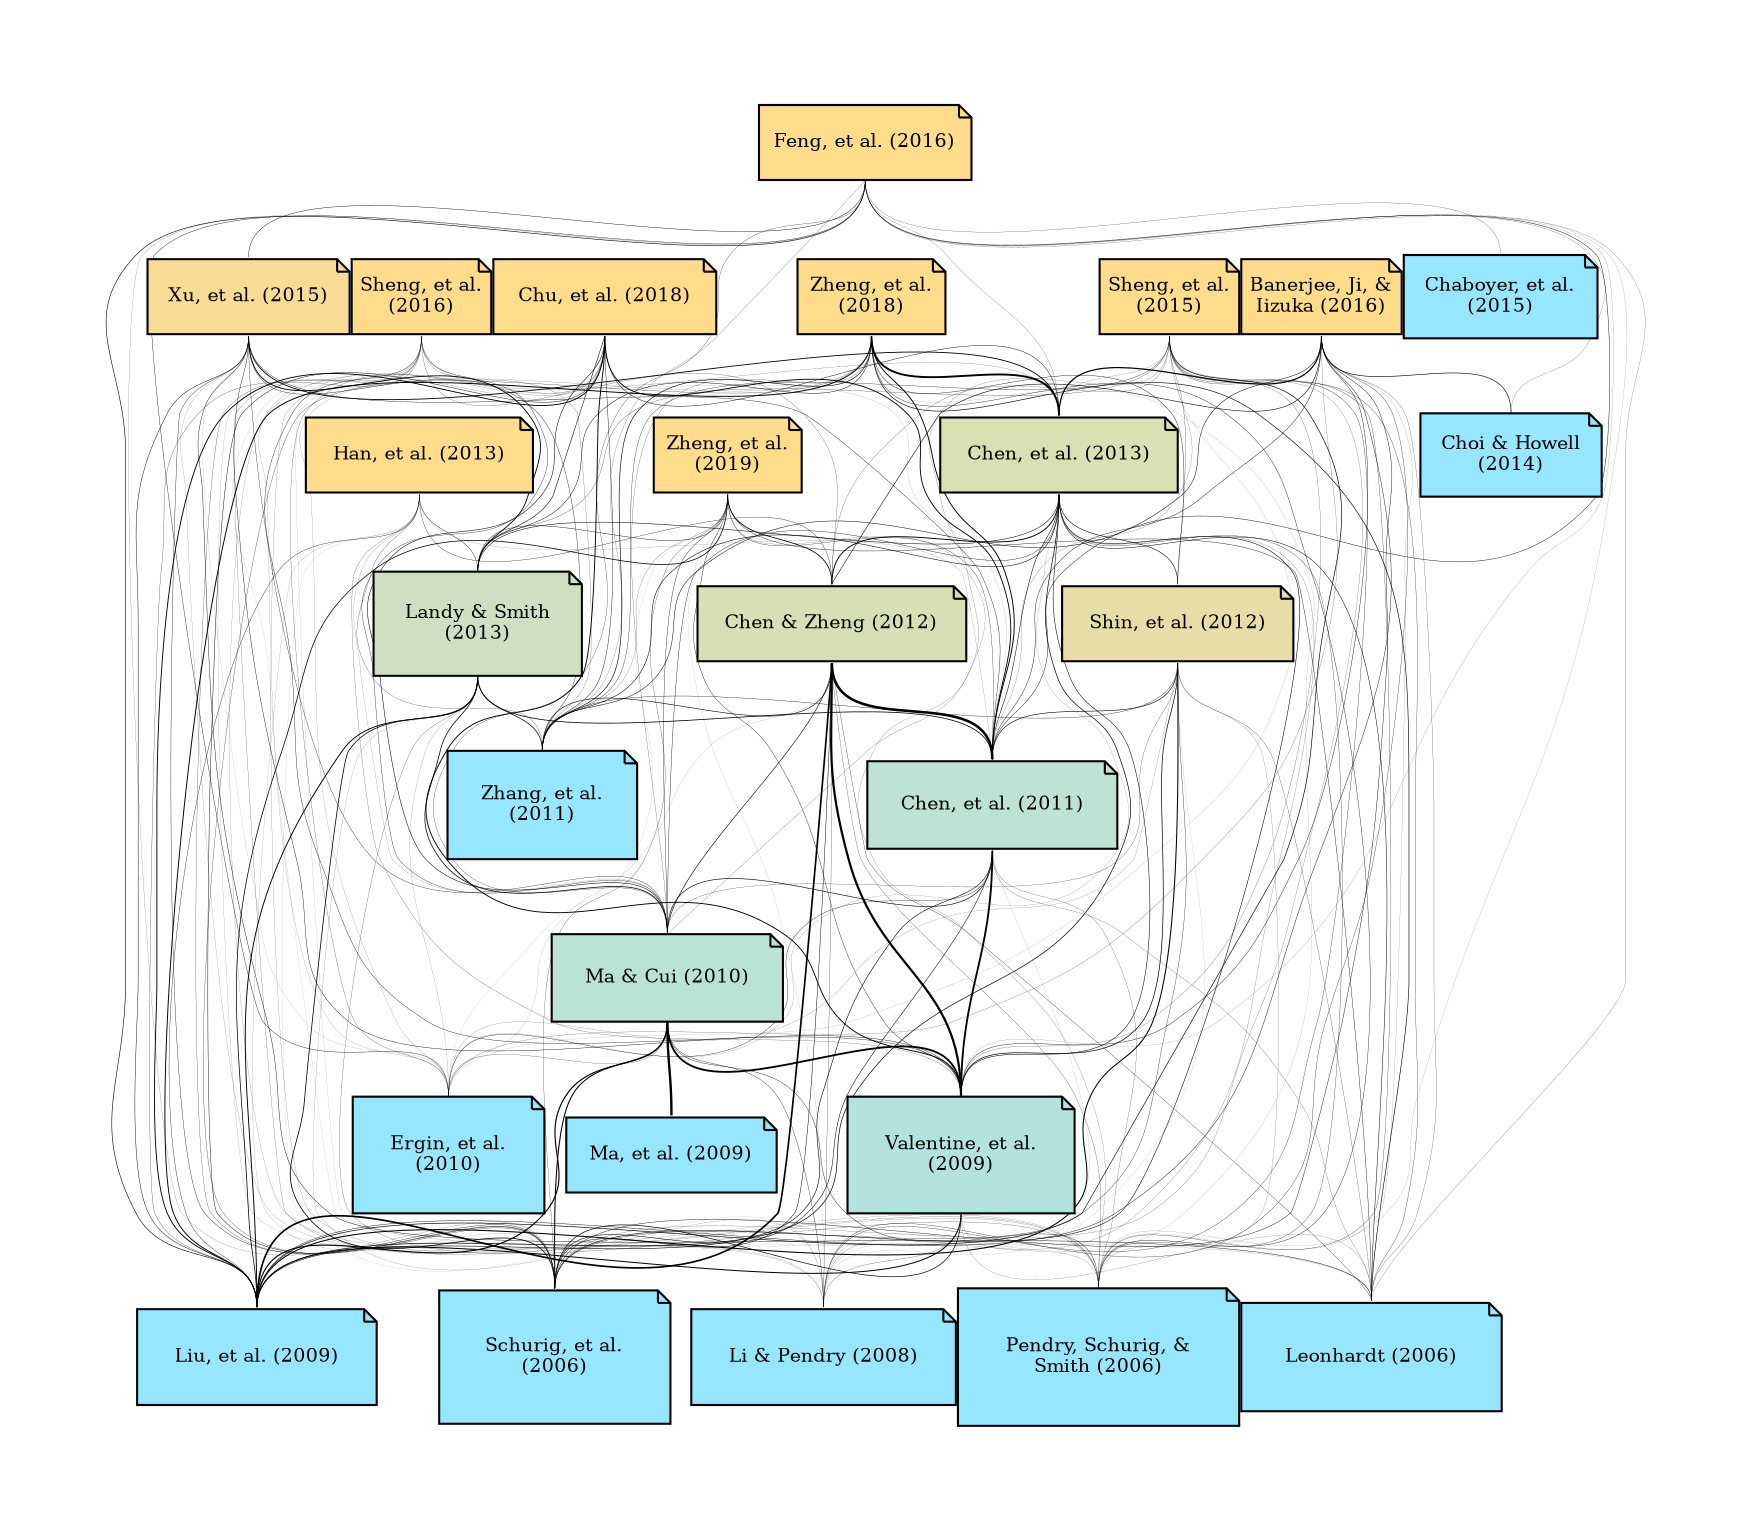 digraph {

pad=0.7
layout=dot
rankdir=BT
ranksep=0.5
nodesep=0.0
splines=true
outputorder=edgesfirst

node [shape=note style=filled fontsize=9 fillcolor=none target="_blank"]
edge [arrowhead=none]

16728596 [label="Leonhardt (2006)" href="https://pubmed.ncbi.nlm.nih.gov/16728596/" tooltip="Date: 2006 Jun 23
Title: Optical conformal mapping.
By: Leonhardt
~
Abstract: An invisibility device should guide light around an object as if nothing were there, regardless of where the light comes from. Ideal invisibility devices are impossible, owing to the wave nature of light. This study develops a general recipe for the design of media that create perfect invisibility within the accuracy of geometrical optics. The imperfections of invisibility can be made arbitrarily small to hide objects that are much larger than the wavelength. With the use of modern metamaterials, practical demonstrations of such devices may be possible. The method developed here can also be applied to escape detection by other electromagnetic waves or sound.
~
PMID: 16728596
Journal: Science (New York, N.Y.)" fillcolor="#96E6FF" margin=0.2904833716619938]
    16728597 [label="Pendry, Schurig, &
Smith (2006)" href="https://pubmed.ncbi.nlm.nih.gov/16728597/" tooltip="Date: 2006 Jun 23
Title: Controlling electromagnetic fields.
By: Pendry, Schurig, Smith
~
Abstract: Using the freedom of design that metamaterials provide, we show how electromagnetic fields can be redirected at will and propose a design strategy. The conserved fields-electric displacement field D, magnetic induction field B, and Poynting vector B-are all displaced in a consistent manner. A simple illustration is given of the cloaking of a proscribed volume of space to exclude completely all electromagnetic fields. Our work has relevance to exotic lens design and to the cloaking of objects from electromagnetic fields.
~
PMID: 16728597
Journal: Science (New York, N.Y.)" fillcolor="#96E6FF" margin=0.31589648426644346]
    17053110 [label="Schurig, et al.
(2006)" href="https://pubmed.ncbi.nlm.nih.gov/17053110/" tooltip="Date: 2006 Nov 10
Title: Metamaterial electromagnetic cloak at microwave frequencies.
By: Schurig, Mock, Justice, Cummer, Pendry, Starr, Smith
~
Abstract: A recently published theory has suggested that a cloak of invisibility is in principle possible, at least over a narrow frequency band. We describe here the first practical realization of such a cloak; in our demonstration, a copper cylinder was 'hidden' inside a cloak constructed according to the previous theoretical prescription. The cloak was constructed with the use of artificially structured metamaterials, designed for operation over a band of microwave frequencies. The cloak decreased scattering from the hidden object while at the same time reducing its shadow, so that the cloak and object combined began to resemble empty space.
~
PMID: 17053110
Journal: Science (New York, N.Y.)" fillcolor="#96E6FF" margin=0.309659709562646]
    19113341 [label="Li & Pendry (2008)" href="https://pubmed.ncbi.nlm.nih.gov/19113341/" tooltip="Date: 2008 Nov 14
Title: Hiding under the carpet: a new strategy for cloaking.
By: Li, Pendry
~
Abstract: A new type of cloak is discussed: one that gives all cloaked objects the appearance of a flat conducting sheet. It has the advantage that none of the parameters of the cloak is singular and can in fact be made isotropic. It makes broadband cloaking in the optical frequencies one step closer.
~
PMID: 19113341
Journal: Physical review letters" fillcolor="#96E6FF" margin=0.25644579892269187]
    19150842 [label="Liu, et al. (2009)" href="https://pubmed.ncbi.nlm.nih.gov/19150842/" tooltip="Date: 2009 Jan 16
Title: Broadband ground-plane cloak.
By: Liu, Ji, Mock, Chin, Cui, Smith
~
Abstract: The possibility of cloaking an object from detection by electromagnetic waves has recently become a topic of considerable interest. The design of a cloak uses transformation optics, in which a conformal coordinate transformation is applied to Maxwell's equations to obtain a spatially distributed set of constitutive parameters that define the cloak. Here, we present an experimental realization of a cloak design that conceals a perturbation on a flat conducting plane, under which an object can be hidden. To match the complex spatial distribution of the required constitutive parameters, we constructed a metamaterial consisting of thousands of elements, the geometry of each element determined by an automated design process. The ground-plane cloak can be realized with the use of nonresonant metamaterial elements, resulting in a structure having a broad operational bandwidth (covering the range of 13 to 16 gigahertz in our experiment) and exhibiting extremely low loss. Our experimental results indicate that this type of cloak should scale well toward optical wavelengths.
~
PMID: 19150842
Journal: Science (New York, N.Y.)" fillcolor="#96E6FF" margin=0.25644579892269187]
    19404237 [label="Valentine, et al.
(2009)" href="https://pubmed.ncbi.nlm.nih.gov/19404237/" tooltip="Date: 2009 Jul
Title: An optical cloak made of dielectrics.
By: Valentine, Li, Zentgraf, Bartal, Zhang
~
Abstract: Invisibility devices have captured the human imagination for many years. Recent theories have proposed schemes for cloaking devices using transformation optics and conformal mapping. Metamaterials, with spatially tailored properties, have provided the necessary medium by enabling precise control over the flow of electromagnetic waves. Using metamaterials, the first microwave cloaking has been achieved but the realization of cloaking at optical frequencies, a key step towards achieving actual invisibility, has remained elusive. Here, we report the first experimental demonstration of optical cloaking. The optical 'carpet' cloak is designed using quasi-conformal mapping to conceal an object that is placed under a curved reflecting surface by imitating the reflection of a flat surface. The cloak consists only of isotropic dielectric materials, which enables broadband and low-loss invisibility at a wavelength range of 1,400-1,800 nm.
~
PMID: 19404237
Journal: Nature materials" fillcolor="#B3E3DF" margin=0.2556904851336473]
    19997219 [label="Ma, et al. (2009)" href="https://pubmed.ncbi.nlm.nih.gov/19997219/" tooltip="Date: 2009 Oct 26
Title: Compact-sized and broadband carpet cloak and free-space cloak.
By: Ma, Jiang, Yang, Zhou, Cui
~
Abstract: Recently, invisible cloaks have attracted much attention due to their exciting property of invisibility, which are based on a solid theory of transformation optics and quasi-conformal mapping. Two kinds of cloaks have been proposed: free-space cloaks, which can render objects in free space invisible to incident radiation, and carpet cloaks (or ground-plane cloaks), which can hide objects under the conducting ground. The first free-space and carpet cloaks were realized in the microwave frequencies using metamaterials. The free-space cloak was composed of resonant metamaterials, and hence had restriction of narrow bandwidth and high loss; the carpet cloak was made of non-resonant metamaterials, which have broad bandwidth and low loss. However, the carpet cloak has a severe restriction of large size compared to the cloaked object. The above restrictions become the bottlenecks to the real applications of free-space and carpet cloaks. Here we report the first experimental demonstration of broadband and low-loss directive free-space cloak and compact-sized carpet cloak based on a recent theoretical study. Both cloaks are realized using non-resonant metamaterials in the microwave frequency, and good invisibility properties have been observed in experiments. This approach represents a major step towards the real applications of invisibility cloaks.
~
PMID: 19997219
Journal: Optics express" fillcolor="#96E6FF" margin=0.15000000000000002]
    20299551 [label="Ergin, et al.
(2010)" href="https://pubmed.ncbi.nlm.nih.gov/20299551/" tooltip="Date: 2010 Apr 16
Title: Three-dimensional invisibility cloak at optical wavelengths.
By: Ergin, Stenger, Brenner, Pendry, Wegener
~
Abstract: We have designed and realized a three-dimensional invisibility-cloaking structure operating at optical wavelengths based on transformation optics. Our blueprint uses a woodpile photonic crystal with a tailored polymer filling fraction to hide a bump in a gold reflector. We fabricated structures and controls by direct laser writing and characterized them by simultaneous high-numerical-aperture, far-field optical microscopy and spectroscopy. A cloaking operation with a large bandwidth of unpolarized light from 1.4 to 2.7 micrometers in wavelength is demonstrated for viewing angles up to 60 degrees.
~
PMID: 20299551
Journal: Science (New York, N.Y.)" fillcolor="#96E6FF" margin=0.2560697840353612]
    20975696 [label="Ma & Cui (2010)" href="https://pubmed.ncbi.nlm.nih.gov/20975696/" tooltip="Date: 2010 Jun 01
Title: Three-dimensional broadband ground-plane cloak made of metamaterials.
By: Ma, Cui
~
Abstract: Since invisibility cloaks were first suggested by transformation optics theory, there has been much work on the theoretical analysis and design of various types and a few experimental verifications at microwave and optical frequencies within two-dimensional limits. Here, we realize the first practical implementation of a fully 3D broadband and low-loss ground-plane cloak at microwave frequencies. The cloak, realized by drilling inhomogeneous holes in multi-layered dielectric plates, can conceal a 3D object located under a curved conducting plane from all viewing angles by imitating the reflection of a flat conducting plane. We also designed and realized, using non-resonant metamaterials, a high-gain lens antenna that can produce narrow-beam plane waves in the near-field region in a broad frequency band. The antenna constitutes the transmitter of the measurement system and is essential for the measurement of cloaking behaviour.
~
PMID: 20975696
Journal: Nature communications" fillcolor="#BAE2D6" margin=0.22781512503836437]
    21285954 [label="Chen, et al. (2011)" href="https://pubmed.ncbi.nlm.nih.gov/21285954/" tooltip="Date: 2011 Feb 01
Title: Macroscopic invisibility cloaking of visible light.
By: Chen, Luo, Zhang, Jiang, Pendry, Zhang
~
Abstract: Invisibility cloaks, which used to be confined to the realm of fiction, have now been turned into a scientific reality thanks to the enabling theoretical tools of transformation optics and conformal mapping. Inspired by those theoretical works, the experimental realization of electromagnetic invisibility cloaks has been reported at various electromagnetic frequencies. All the invisibility cloaks demonstrated thus far, however, have relied on nano- or micro-fabricated artificial composite materials with spatially varying electromagnetic properties, which limit the size of the cloaked region to a few wavelengths. Here, we report the first realization of a macroscopic volumetric invisibility cloak constructed from natural birefringent crystals. The cloak operates at visible frequencies and is capable of hiding, for a specific light polarization, three-dimensional objects of the scale of centimetres and millimetres. Our work opens avenues for future applications with macroscopic cloaking devices.
~
PMID: 21285954
Journal: Nature communications" fillcolor="#BEE2D3" margin=0.2207570176097936]
    21405275 [label="Zhang, et al.
(2011)" href="https://pubmed.ncbi.nlm.nih.gov/21405275/" tooltip="Date: 2011 Jan 21
Title: Macroscopic invisibility cloak for visible light.
By: Zhang, Luo, Liu, Barbastathis
~
Abstract: Invisibility cloaks, a subject that usually occurs in science fiction and myths, have attracted wide interest recently because of their possible realization. The biggest challenge to true invisibility is known to be the cloaking of a macroscopic object in the broad range of wavelengths visible to the human eye. Here we experimentally solve this problem by incorporating the principle of transformation optics into a conventional optical lens fabrication with low-cost materials and simple manufacturing techniques. A transparent cloak made of two pieces of calcite is created. This cloak is able to conceal a macroscopic object with a maximum height of 2 mm, larger than 3500 free-space-wavelength, inside a transparent liquid environment. Its working bandwidth encompassing red, green, and blue light is also demonstrated.
~
PMID: 21405275
Journal: Physical review letters" fillcolor="#96E6FF" margin=0.21812412373755874]
    22355767 [label="Chen & Zheng (2012)" href="https://pubmed.ncbi.nlm.nih.gov/22355767/" tooltip="Date: 2012
Title: Broadband polygonal invisibility cloak for visible light.
By: Chen, Zheng
~
Abstract: Invisibility cloaks have recently become a topic of considerable interest thanks to the theoretical works of transformation optics and conformal mapping. The design of the cloak involves extreme values of material properties and spatially dependent parameter tensors, which are very difficult to implement. The realization of an isolated invisibility cloak in the visible light, which is an important step towards achieving a fully movable invisibility cloak, has remained elusive. Here, we report the design and experimental demonstration of an isolated polygonal cloak for visible light. The cloak is made of several elements, whose electromagnetic parameters are designed by a linear homogeneous transformation method. Theoretical analysis shows the proposed cloak can be rendered invisible to the rays incident from all the directions. Using natural anisotropic materials, a simplified hexagonal cloak which works for six incident directions is fabricated for experimental demonstration. The performance is validated in a broadband visible spectrum.
~
PMID: 22355767
Journal: Scientific reports" fillcolor="#D7DFB7" margin=0.18010299956639814]
    23142840 [label="Landy & Smith
(2013)" href="https://pubmed.ncbi.nlm.nih.gov/23142840/" tooltip="Date: 2013 Jan
Title: A full-parameter unidirectional metamaterial cloak for microwaves.
By: Landy, Smith
~
Abstract: Invisibility is a notion that has long captivated the popular imagination. However, in 2006, invisibility became a practical matter for the scientific community as well, with the suggestion that artificially structured metamaterials could enable a new electromagnetic design paradigm, now termed transformation optics. Since the advent of transformation optics and subsequent initial demonstration of the microwave cloak, the field has grown rapidly. However, the complexity of the transformation optics material prescription has continually forced researchers to make simplifying approximations to achieve even a subset of the desired functionality. These approximations place profound limitations on the performance of transformation optics devices in general, and cloaks especially. Here, we design and experimentally characterize a two-dimensional, unidirectional cloak that makes no approximations to the underlying transformation optics formulation, yet is capable of reducing the scattering of an object ten wavelengths in size. We demonstrate that this approximation-free design regains the performance characteristics promised by transformation optics.
~
PMID: 23142840
Journal: Nature materials" fillcolor="#CEE0C1" margin=0.21334684555795863]
    23169054 [label="Shin, et al. (2012)" href="https://pubmed.ncbi.nlm.nih.gov/23169054/" tooltip="Date: 2012
Title: Broadband electromagnetic cloaking with smart metamaterials.
By: Shin, Urzhumov, Jung, Kang, Baek, Choi, Park, Kim, Smith
~
Abstract: The ability to render objects invisible with a cloak that fits all objects and sizes is a long-standing goal for optical devices. Invisibility devices demonstrated so far typically comprise a rigid structure wrapped around an object to which it is fitted. Here we demonstrate smart metamaterial cloaking, wherein the metamaterial device not only transforms electromagnetic fields to make an object invisible, but also acquires its properties automatically from its own elastic deformation. The demonstrated device is a ground-plane microwave cloak composed of an elastic metamaterial with a broad operational band (10-12 GHz) and nearly lossless electromagnetic properties. The metamaterial is uniform, or perfectly periodic, in its undeformed state and acquires the necessary gradient-index profile, mimicking a quasi-conformal transformation, naturally from a boundary load. This easy-to-fabricate hybrid elasto-electromagnetic metamaterial opens the door to implementations of a variety of transformation optics devices based on quasi-conformal maps.
~
PMID: 23169054
Journal: Nature communications" fillcolor="#E6DEA6" margin=0.17787536009528288]
    23549139 [label="Han, et al. (2013)" href="https://pubmed.ncbi.nlm.nih.gov/23549139/" tooltip="Date: 2013
Title: Homogeneous thermal cloak with constant conductivity and tunable heat localization.
By: Han, Yuan, Li, Qiu
~
Abstract: Invisible cloak has long captivated the popular conjecture and attracted intensive research in various communities of wave dynamics, e.g., optics, electromagnetics, acoustics, etc. However, their inhomogeneous and extreme parameters imposed by transformation-optic method will usually require challenging realization with metamaterials, resulting in narrow bandwidth, loss, polarization-dependence, etc. In this paper, we demonstrate that thermodynamic cloak can be achieved with homogeneous and finite conductivity only employing naturally available materials. It is demonstrated that the thermal localization inside the coating layer can be tuned and controlled robustly by anisotropy, which enables an incomplete cloak to function perfectly. Practical realization of such homogeneous thermal cloak has been suggested by using two naturally occurring conductive materials, which provides an unprecedentedly plausible way to flexibly realize thermal cloak and manipulate heat flow with phonons.
~
PMID: 23549139
Journal: Scientific reports" fillcolor="#FFDC8C" margin=0.1842422680822206]
    24153410 [label="Chen, et al. (2013)" href="https://pubmed.ncbi.nlm.nih.gov/24153410/" tooltip="Date: 2013
Title: Ray-optics cloaking devices for large objects in incoherent natural light.
By: Chen, Zheng, Shen, Wang, Zhang, Zheludev, Zhang
~
Abstract: A cloak that can hide living creatures from sight is a common feature of mythology but still remains unrealized as a practical device. To preserve the wave phase, the previous cloaking solution proposed by Pendry and colleagues required transformation of the electromagnetic space around the hidden object in such a way that the rays bending around the object inside the cloak region have to travel faster than those passing it by. This difficult phase preservation requirement is the main obstacle for building a broadband polarization-insensitive cloak for large objects. Here we propose a simplified version of Pendry's cloak by abolishing the requirement for phase preservation, as it is irrelevant for observation using incoherent natural light with human eyes, which are phase and polarization insensitive. This allows for a cloak design on large scales using commonly available materials. We successfully demonstrate the cloaking of living creatures, a cat and a fish, from the eye.
~
PMID: 24153410
Journal: Nature communications" fillcolor="#DADFB4" margin=0.18617278360175926]
    25606881 [label="Choi & Howell
(2014)" href="https://pubmed.ncbi.nlm.nih.gov/25606881/" tooltip="Date: 2014 Dec 01
Title: Paraxial ray optics cloaking.
By: Choi, Howell
~
Abstract: Despite much interest and progress in optical spatial cloaking, a three-dimensional (3D), transmitting, continuously multidirectional cloak in the visible regime has not yet been demonstrated. Here we experimentally demonstrate such a cloak using ray optics, albeit with some edge effects. Our device requires no new materials, uses isotropic off-the-shelf optics, scales easily to cloak arbitrarily large objects, and is as broadband as the choice of optical material, all of which have been challenges for current cloaking schemes. In addition, we provide a concise formalism that quantifies and produces perfect optical cloaks in the small-angle ('paraxial') limit.
~
PMID: 25606881
Journal: Optics express" fillcolor="#96E6FF" margin=0.1454242509439325]
    25746689 [label="Sheng, et al.
(2015)" href="https://pubmed.ncbi.nlm.nih.gov/25746689/" tooltip="Date: 2015 Mar 09
Title: Active control of electromagnetic radiation through an enhanced thermo-optic effect.
By: Sheng, Liu, Zhu, Genov
~
Abstract: The control of electromagnetic radiation in transformation optical metamaterials brings the development of vast variety of optical devices. Of a particular importance is the possibility to control the propagation of light with light. In this work, we use a structured planar cavity to enhance the thermo-optic effect in a transformation optical waveguide. In the process, a control laser produces apparent inhomogeneous refractive index change inside the waveguides. The trajectory of a second probe laser beam is then continuously tuned in the experiment. The experimental results agree well with the developed theory. The reported method can provide a new approach toward development of transformation optical devices where active all-optical control of the impinging light can be achieved.
~
PMID: 25746689
Journal: Scientific reports" fillcolor="#FFDC8C" margin=0.05]
    25915830 [label="Chaboyer, et al.
(2015)" href="https://pubmed.ncbi.nlm.nih.gov/25915830/" tooltip="Date: 2015 Apr 27
Title: Tunable quantum interference in a 3D integrated circuit.
By: Chaboyer, Meany, Helt, Withford, Steel
~
Abstract: Integrated photonics promises solutions to questions of stability, complexity, and size in quantum optics. Advances in tunable and non-planar integrated platforms, such as laser-inscribed photonics, continue to bring the realisation of quantum advantages in computation and metrology ever closer, perhaps most easily seen in multi-path interferometry. Here we demonstrate control of two-photon interference in a chip-scale 3D multi-path interferometer, showing a reduced periodicity and enhanced visibility compared to single photon measurements. Observed non-classical visibilities are widely tunable, and explained well by theoretical predictions based on classical measurements. With these predictions we extract Fisher information approaching a theoretical maximum. Our results open a path to quantum enhanced phase measurements.
~
PMID: 25915830
Journal: Scientific reports" fillcolor="#96E6FF" margin=0.1454242509439325]
    26056299 [label="Xu, et al. (2015)" href="https://pubmed.ncbi.nlm.nih.gov/26056299/" tooltip="Date: 2015 Jun 23
Title: Broadband surface-wave transformation cloak.
By: Xu, Xu, Gao, Jiang, Yu, Joannopoulos, Soljačić, Chen, Sun, Zhang
~
Abstract: Guiding surface electromagnetic waves around disorder without disturbing the wave amplitude or phase is in great demand for modern photonic and plasmonic devices, but is fundamentally difficult to realize because light momentum must be conserved in a scattering event. A partial realization has been achieved by exploiting topological electromagnetic surface states, but this approach is limited to narrow-band light transmission and subject to phase disturbances in the presence of disorder. Recent advances in transformation optics apply principles of general relativity to curve the space for light, allowing one to match the momentum and phase of light around any disorder as if that disorder were not there. This feature has been exploited in the development of invisibility cloaks. An ideal invisibility cloak, however, would require the phase velocity of light being guided around the cloaked object to exceed the vacuum speed of light--a feat potentially achievable only over an extremely narrow band. In this work, we theoretically and experimentally show that the bottlenecks encountered in previous studies can be overcome. We introduce a class of cloaks capable of remarkable broadband surface electromagnetic waves guidance around ultrasharp corners and bumps with no perceptible changes in amplitude and phase. These cloaks consist of specifically designed nonmagnetic metamaterials and achieve nearly ideal transmission efficiency over a broadband frequency range from 0(+) to 6 GHz. This work provides strong support for the application of transformation optics to plasmonic circuits and could pave the way toward high-performance, large-scale integrated photonic circuits.
~
PMID: 26056299
Journal: Proceedings of the National Academy of Sciences of the United States of America" fillcolor="#F6DC95" margin=0.1454242509439325]
    27001451 [label="Sheng, et al.
(2016)" href="https://pubmed.ncbi.nlm.nih.gov/27001451/" tooltip="Date: 2016 Mar 22
Title: Omnidirectional optical attractor in structured gap-surface plasmon waveguide.
By: Sheng, Liu, Zhu, Genov
~
Abstract: An optical attractor based on a simple and easy to fabricate structured metal-dielectric-metal (SMDM) waveguide is proposed. The structured waveguide has a variable thickness in the vicinity of an embedded microsphere and allow for adiabatic nano-focusing of gap-surface plasmon polaritons (GSPPs). We show that the proposed system acts as an omnidirectional absorber across a broad spectral range. The geometrical optics approximation is used to provide a description of the ray trajectories in the system and identify the singularity of the deflection angle at the photon sphere. The analytical theory is validated by full-wave numerical simulations demonstrating adiabatic, deep sub-wavelength focusing of GSPPs and high local field enhancement. The proposed structured waveguide is an ideal candidate for the demonstration of reflection free omnidirectional absorption of GSPP in the optical and infrared frequency ranges.
~
PMID: 27001451
Journal: Scientific reports" fillcolor="#FFDC8C" margin=0.05]
    27329510 [label="Feng, et al. (2016)" href="https://pubmed.ncbi.nlm.nih.gov/27329510/" tooltip="Date: 2016 06 22
Title: Invisibility Cloak Printed on a Photonic Chip.
By: Feng, Wu, Zhao, Gao, Qiao, Yang, Lin, Jin
~
Abstract: Invisibility cloak capable of hiding an object can be achieved by properly manipulating electromagnetic field. Such a remarkable ability has been shown in transformation and ray optics. Alternatively, it may be realistic to create a spatial cloak by means of confining electromagnetic field in three-dimensional arrayed waveguides and introducing appropriate collective curvature surrounding an object. We realize the artificial structure in borosilicate by femtosecond laser direct writing, where we prototype up to 5,000 waveguides to conceal millimeter-scale volume. We characterize the performance of the cloak by normalized cross correlation, tomography analysis and continuous three-dimensional viewing angle scan. Our results show invisibility cloak can be achieved in waveguide optics. Furthermore, directly printed invisibility cloak on a photonic chip may enable controllable study and novel applications in classical and quantum integrated photonics, such as invisualising a coupling or swapping operation with on-chip circuits of their own.
~
PMID: 27329510
Journal: Scientific reports" fillcolor="#FFDC8C" margin=0.09771212547196625]
    27958334 [label="Banerjee, Ji, &
Iizuka (2016)" href="https://pubmed.ncbi.nlm.nih.gov/27958334/" tooltip="Date: 2016 12 13
Title: Invisibility cloak with image projection capability.
By: Banerjee, Ji, Iizuka
~
Abstract: Investigations of invisibility cloaks have been led by rigorous theories and such cloak structures, in general, require extreme material parameters. Consequently, it is challenging to realize them, particularly in the full visible region. Due to the insensitivity of human eyes to the polarization and phase of light, cloaking a large object in the full visible region has been recently realized by a simplified theory. Here, we experimentally demonstrate a device concept where a large object can be concealed in a cloak structure and at the same time any images can be projected through it by utilizing a distinctively different approach; the cloaking via one polarization and the image projection via the other orthogonal polarization. Our device structure consists of commercially available optical components such as polarizers and mirrors, and therefore, provides a significant further step towards practical application scenarios such as transparent devices and see-through displays.
~
PMID: 27958334
Journal: Scientific reports" fillcolor="#FFDC8C" margin=0.05]
    29938186 [label="Zheng, et al.
(2018)" href="https://pubmed.ncbi.nlm.nih.gov/29938186/" tooltip="Date: 2018 Jun
Title: 3D Visible-Light Invisibility Cloak.
By: Zheng, Zhu, Jing, Yang, Shen, Wang, Wang, Zhang, Liu, Li, Chen
~
Abstract: The concept of an invisibility cloak is a fixture of science fiction, fantasy, and the collective imagination. However, a real device that can hide an object from sight in visible light from absolutely any viewpoint would be extremely challenging to build. The main obstacle to creating such a cloak is the coupling of the electromagnetic components of light, which would necessitate the use of complex materials with specific permittivity and permeability tensors. Previous cloaking solutions have involved circumventing this obstacle by functioning either in static (or quasistatic) fields where these electromagnetic components are uncoupled or in diffusive light scattering media where complex materials are not required. In this paper, concealing a large-scale spherical object from human sight from three orthogonal directions is reported. This result is achieved by developing a 3D homogeneous polyhedral transformation and a spatially invariant refractive index discretization that considerably reduce the coupling of the electromagnetic components of visible light. This approach allows for a major simplification in the design of 3D invisibility cloaks, which can now be created at a large scale using homogeneous and isotropic materials.
~
PMID: 29938186
Journal: Advanced science (Weinheim, Baden-Wurttemberg, Germany)" fillcolor="#FFDC8C" margin=0.08010299956639813]
    30839599 [label="Chu, et al. (2018)" href="https://pubmed.ncbi.nlm.nih.gov/30839599/" tooltip="Date: 2018
Title: A hybrid invisibility cloak based on integration of transparent metasurfaces and zero-index materials.
By: Chu, Li, Liu, Luo, Sun, Hang, Zhou, Lai
~
Abstract: The invisibility cloak, a long-standing fantastic dream for humans, has become more tangible with the development of metamaterials. Recently, metasurface-based invisibility cloaks have been proposed and realized with significantly reduced thickness and complexity of the cloaking shell. However, the previous scheme is based on reflection-type metasurfaces and is thus limited to reflection geometry. In this work, by integrating the wavefront tailoring functionality of transparent metasurfaces and the wave tunneling functionality of zero-index materials, we have realized a unique type of hybrid invisibility cloak that functions in transmission geometry. The principle is general and applicable to arbitrary shapes. For experimental demonstration, we constructed a rhombic double-layer cloaking shell composed of a highly transparent metasurface and a double-zero medium consisting of dielectric photonic crystals with Dirac cone dispersions. The cloaking effect is verified by both full-wave simulations and microwave experimental results. The principle also reveals exciting possibilities for realizing skin-thick ultrathin cloaking shells in transmission geometry, which can eliminate the need for spatially varying extreme parameters. Our work paves a path for novel optical and electromagnetic devices based on the integration of metasurfaces and metamaterials.
~
PMID: 30839599
Journal: Light, science & applications" fillcolor="#FFDC8C" margin=0.1613943352306837]
    31549087 [label="Zheng, et al.
(2019)" href="https://pubmed.ncbi.nlm.nih.gov/31549087/" tooltip="Date: 2019
Title: Experimental Realization of an Extreme-Parameter Omnidirectional Cloak.
By: Zheng, Yang, Shao, Yan, Shen, Shen, Wang, Li, Soukoulis, Chen
~
Abstract: An ideal transformation-based omnidirectional cloak always relies on metamaterials with extreme parameters, which were previously thought to be too difficult to realize. For such a reason, in previous experimental proposals of invisibility cloaks, the extreme parameters requirements are usually abandoned, leading to inherent scattering. Here, we report on the first experimental demonstration of an omnidirectional cloak that satisfies the extreme parameters requirement, which can hide objects in a homogenous background. Instead of using resonant metamaterials that usually involve unavoidable absorptive loss, the extreme parameters are achieved using a nonresonant metamaterial comprising arrays of subwavelength metallic channels manufactured with 3D metal printing technology. A high level transmission of electromagnetic wave propagating through the present omnidirectional cloak, as well as significant reduction of scattering field, is demonstrated both numerically and experimentally. Our work may also inspire experimental realizations of the other full-parameter omnidirectional optical devices such as concentrator, rotators, and optical illusion apparatuses.
~
PMID: 31549087
Journal: Research (Washington, D.C.)" fillcolor="#FFDC8C" margin=0.08010299956639813]

16728596:n->19404237:s [penwidth=0.070349]
    16728596:n->21285954:s [penwidth=0.089360]
    16728596:n->22355767:s [penwidth=0.131527]
    16728596:n->23169054:s [penwidth=0.110270]
    16728596:n->23549139:s [penwidth=0.019887]
    16728596:n->24153410:s [penwidth=0.234967]
    16728596:n->25746689:s [penwidth=0.136559]
    16728596:n->26056299:s [penwidth=0.201324]
    16728596:n->27001451:s [penwidth=0.031888]
    16728596:n->27329510:s [penwidth=0.080894]
    16728596:n->27958334:s [penwidth=0.099373]
    16728596:n->29938186:s [penwidth=0.301254]
    16728596:n->30839599:s [penwidth=0.037703]
    16728596:n->31549087:s [penwidth=0.184204]
    16728597:n->19404237:s [penwidth=0.066686]
    16728597:n->20975696:s [penwidth=0.174267]
    16728597:n->21285954:s [penwidth=0.094063]
    16728597:n->22355767:s [penwidth=0.107589]
    16728597:n->23142840:s [penwidth=0.101666]
    16728597:n->23169054:s [penwidth=0.070372]
    16728597:n->23549139:s [penwidth=0.011538]
    16728597:n->24153410:s [penwidth=0.131032]
    16728597:n->25746689:s [penwidth=0.128286]
    16728597:n->26056299:s [penwidth=0.059169]
    16728597:n->27001451:s [penwidth=0.084980]
    16728597:n->27329510:s [penwidth=0.048301]
    16728597:n->27958334:s [penwidth=0.052468]
    16728597:n->29938186:s [penwidth=0.176348]
    16728597:n->30839599:s [penwidth=0.068587]
    16728597:n->31549087:s [penwidth=0.072165]
    17053110:n->19404237:s [penwidth=0.329077]
    17053110:n->20975696:s [penwidth=0.505595]
    17053110:n->21285954:s [penwidth=0.252577]
    17053110:n->22355767:s [penwidth=0.228133]
    17053110:n->23142840:s [penwidth=0.376318]
    17053110:n->23169054:s [penwidth=0.150547]
    17053110:n->23549139:s [penwidth=0.049801]
    17053110:n->24153410:s [penwidth=0.264121]
    17053110:n->25746689:s [penwidth=0.085227]
    17053110:n->26056299:s [penwidth=0.168711]
    17053110:n->27001451:s [penwidth=0.114149]
    17053110:n->27329510:s [penwidth=0.068587]
    17053110:n->27958334:s [penwidth=0.199855]
    17053110:n->29938186:s [penwidth=0.128509]
    17053110:n->30839599:s [penwidth=0.215624]
    17053110:n->31549087:s [penwidth=0.110870]
    19113341:n->19404237:s [penwidth=0.106494]
    19113341:n->20975696:s [penwidth=0.156964]
    19113341:n->21285954:s [penwidth=0.037995]
    19113341:n->22355767:s [penwidth=0.114744]
    19113341:n->23142840:s [penwidth=0.059186]
    19113341:n->23169054:s [penwidth=0.033335]
    19113341:n->23549139:s [penwidth=0.028557]
    19113341:n->24153410:s [penwidth=0.081414]
    19113341:n->25746689:s [penwidth=0.142350]
    19113341:n->27001451:s [penwidth=0.049586]
    19113341:n->27329510:s [penwidth=0.019962]
    19113341:n->27958334:s [penwidth=0.143291]
    19113341:n->29938186:s [penwidth=0.042430]
    19113341:n->30839599:s [penwidth=0.063661]
    19113341:n->31549087:s [penwidth=0.034708]
    19150842:n->19404237:s [penwidth=0.478373]
    19150842:n->20975696:s [penwidth=0.553791]
    19150842:n->21285954:s [penwidth=0.282094]
    19150842:n->22355767:s [penwidth=0.811984]
    19150842:n->23142840:s [penwidth=0.456333]
    19150842:n->23169054:s [penwidth=0.503791]
    19150842:n->23549139:s [penwidth=0.164526]
    19150842:n->24153410:s [penwidth=0.332025]
    19150842:n->25746689:s [penwidth=0.316543]
    19150842:n->26056299:s [penwidth=0.218732]
    19150842:n->27001451:s [penwidth=0.117355]
    19150842:n->27329510:s [penwidth=0.282700]
    19150842:n->27958334:s [penwidth=0.202813]
    19150842:n->29938186:s [penwidth=0.459836]
    19150842:n->30839599:s [penwidth=0.440995]
    19150842:n->31549087:s [penwidth=0.360302]
    19404237:n->20975696:s [penwidth=0.888854]
    19404237:n->21285954:s [penwidth=0.890523]
    19404237:n->22355767:s [penwidth=1.067339]
    19404237:n->23169054:s [penwidth=0.337040]
    19404237:n->23549139:s [penwidth=0.095553]
    19404237:n->24153410:s [penwidth=0.254074]
    19404237:n->25746689:s [penwidth=0.095110]
    19404237:n->26056299:s [penwidth=0.192169]
    19404237:n->27001451:s [penwidth=0.172951]
    19404237:n->27329510:s [penwidth=0.056338]
    19404237:n->27958334:s [penwidth=0.187802]
    19404237:n->30839599:s [penwidth=0.444282]
    19404237:n->31549087:s [penwidth=0.174517]
    19997219:n->20975696:s [penwidth=1.143344]
    20299551:n->20975696:s [penwidth=0.102680]
    20299551:n->21285954:s [penwidth=0.162718]
    20299551:n->22355767:s [penwidth=0.041358]
    20299551:n->23142840:s [penwidth=0.058921]
    20299551:n->23169054:s [penwidth=0.063540]
    20299551:n->23549139:s [penwidth=0.003868]
    20299551:n->24153410:s [penwidth=0.057469]
    20299551:n->25746689:s [penwidth=0.039404]
    20299551:n->26056299:s [penwidth=0.038925]
    20299551:n->27001451:s [penwidth=0.055141]
    20299551:n->27329510:s [penwidth=0.177453]
    20299551:n->27958334:s [penwidth=0.088256]
    20299551:n->29938186:s [penwidth=0.058516]
    20299551:n->30839599:s [penwidth=0.104208]
    20299551:n->31549087:s [penwidth=0.028952]
    20975696:n->21285954:s [penwidth=0.299070]
    20975696:n->22355767:s [penwidth=0.287273]
    20975696:n->23142840:s [penwidth=0.360828]
    20975696:n->23169054:s [penwidth=0.107615]
    20975696:n->23549139:s [penwidth=0.060113]
    20975696:n->24153410:s [penwidth=0.179497]
    20975696:n->25746689:s [penwidth=0.082152]
    20975696:n->26056299:s [penwidth=0.153118]
    20975696:n->27001451:s [penwidth=0.157768]
    20975696:n->27329510:s [penwidth=0.123570]
    20975696:n->29938186:s [penwidth=0.096350]
    20975696:n->30839599:s [penwidth=0.255147]
    20975696:n->31549087:s [penwidth=0.168507]
    21285954:n->22355767:s [penwidth=1.236888]
    21285954:n->23142840:s [penwidth=0.373720]
    21285954:n->23169054:s [penwidth=0.285130]
    21285954:n->23549139:s [penwidth=0.057339]
    21285954:n->24153410:s [penwidth=0.250148]
    21285954:n->25746689:s [penwidth=0.078731]
    21285954:n->26056299:s [penwidth=0.176427]
    21285954:n->27001451:s [penwidth=0.040852]
    21285954:n->27329510:s [penwidth=0.206950]
    21285954:n->27958334:s [penwidth=0.196385]
    21285954:n->29938186:s [penwidth=0.452625]
    21285954:n->30839599:s [penwidth=0.433062]
    21285954:n->31549087:s [penwidth=0.139998]
    21405275:n->22355767:s [penwidth=0.279371]
    21405275:n->23142840:s [penwidth=0.339949]
    21405275:n->23169054:s [penwidth=0.163987]
    21405275:n->23549139:s [penwidth=0.107710]
    21405275:n->24153410:s [penwidth=0.258281]
    21405275:n->25746689:s [penwidth=0.150940]
    21405275:n->26056299:s [penwidth=0.170963]
    21405275:n->27001451:s [penwidth=0.087783]
    21405275:n->27329510:s [penwidth=0.081668]
    21405275:n->27958334:s [penwidth=0.236098]
    21405275:n->29938186:s [penwidth=0.293969]
    21405275:n->30839599:s [penwidth=0.195239]
    21405275:n->31549087:s [penwidth=0.076359]
    22355767:n->23549139:s [penwidth=0.152417]
    22355767:n->24153410:s [penwidth=0.456896]
    22355767:n->25746689:s [penwidth=0.095207]
    22355767:n->27001451:s [penwidth=0.100758]
    22355767:n->27958334:s [penwidth=0.270240]
    22355767:n->31549087:s [penwidth=0.381555]
    23142840:n->23549139:s [penwidth=0.180336]
    23142840:n->24153410:s [penwidth=0.252627]
    23142840:n->25746689:s [penwidth=0.116243]
    23142840:n->26056299:s [penwidth=0.422839]
    23142840:n->29938186:s [penwidth=0.219871]
    23142840:n->30839599:s [penwidth=0.264381]
    23142840:n->31549087:s [penwidth=0.196924]
    23169054:n->24153410:s [penwidth=0.267856]
    23169054:n->25746689:s [penwidth=0.109923]
    23169054:n->29938186:s [penwidth=0.185324]
    24153410:n->25746689:s [penwidth=0.064187]
    24153410:n->26056299:s [penwidth=0.416567]
    24153410:n->27001451:s [penwidth=0.074400]
    24153410:n->27329510:s [penwidth=0.074221]
    24153410:n->27958334:s [penwidth=0.587629]
    24153410:n->29938186:s [penwidth=0.915097]
    24153410:n->30839599:s [penwidth=0.210185]
    25606881:n->27329510:s [penwidth=0.083043]
    25606881:n->27958334:s [penwidth=0.295069]
    25915830:n->27329510:s [penwidth=0.100014]
    26056299:n->27329510:s [penwidth=0.200166]

}

